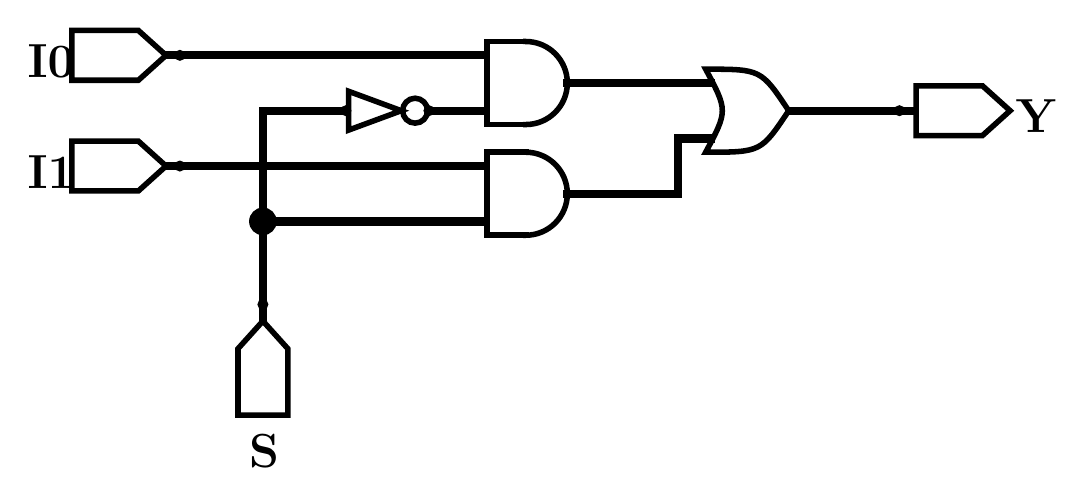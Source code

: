 % Important: If latex complains about unicode characters, please use "\usepackage[utf8x]{inputenc}" in your preamble
% You can change the size of the picture by putting it into the construct:
% 1) \resizebox{10cm}{!}{"below picture"} to scale horizontally to 10 cm
% 2) \resizebox{!}{15cm}{"below picture"} to scale vertically to 15 cm
% 3) \resizebox{10cm}{15cm}{"below picture"} a combination of above two
% It is not recomended to use the scale option of the tikzpicture environment.
\begin{tikzpicture}[x=1pt,y=-1pt,line cap=rect]
\def\logisimfontA#1{\fontfamily{cmr}{#1}} % Replaced by logisim, original font was "SansSerif"
\def\logisimfontB#1{\fontfamily{cmtt}{#1}} % Replaced by logisim, original font was "Monospaced"
\definecolor{custcol_0_0_0}{RGB}{0, 0, 0}
\definecolor{custcol_ff_ff_ff}{RGB}{255, 255, 255}
\draw [line width=3.0pt, custcol_0_0_0 ]  (280.0,35.0) -- (320.0,35.0) ;
\draw [line width=3.0pt, custcol_0_0_0 ]  (120.0,35.0) -- (90.0,35.0) -- (90.0,75.0) -- (90.0,105.0) ;
\draw [line width=3.0pt, custcol_0_0_0 ]  (150.0,35.0) -- (170.0,35.0) ;
\draw [line width=3.0pt, custcol_0_0_0 ]  (90.0,75.0) -- (170.0,75.0) ;
\fill [line width=3.0pt, custcol_0_0_0]  (90.0,75.0) ellipse (5.0 and 5.0 );
\draw [line width=3.0pt, custcol_0_0_0 ]  (55.0,55.0) -- (60.0,55.0) -- (170.0,55.0) ;
\draw [line width=2.0pt, custcol_0_0_0 ]  (45.0,64.0) -- (55.0,55.0) -- (45.0,46.0) -- (21.0,46.0) -- (21.0,64.0) -- cycle;

\logisimfontA{\fontsize{16pt}{16pt}\fontseries{bx}\selectfont\node[inner sep=0, outer sep=0, custcol_0_0_0, anchor=base west] at  (5.0,63.0)  {I1};}
\fill [line width=2.0pt, custcol_0_0_0]  (60.0,55.0) ellipse (2.0 and 2.0 );
\draw [line width=3.0pt, custcol_0_0_0 ]  (200.0,25.0) -- (250.0,25.0) -- (252.0,25.0) ;
\draw [line width=3.0pt, custcol_0_0_0 ]  (200.0,65.0) -- (240.0,65.0) -- (240.0,45.0) -- (250.0,45.0) -- (252.0,45.0) ;
\draw [line width=2.0pt, custcol_0_0_0 ]  (280.0,35.0) .. controls  (270.0,20.0)  ..  (250.0,20.0) .. controls  (258.0,35.0)  ..  (250.0,50.0) .. controls  (270.0,50.0)  ..  (280.0,35.0) -- cycle ;
\draw [line width=2.0pt, custcol_0_0_0 ]  (140.0,35.0) -- (121.0,28.0) -- (121.0,42.0) -- cycle;
\draw [line width=2.0pt, custcol_0_0_0]  (145.0,35.0) ellipse (4.5 and 4.5 );
\fill [line width=2.0pt, custcol_0_0_0]  (150.0,35.0) ellipse (2.0 and 2.0 );
\fill [line width=2.0pt, custcol_0_0_0]  (120.0,35.0) ellipse (2.0 and 2.0 );
\draw [line width=3.0pt, custcol_0_0_0 ]  (55.0,15.0) -- (60.0,15.0) -- (170.0,15.0) ;
\draw [line width=2.0pt, custcol_0_0_0 ]  (45.0,24.0) -- (55.0,15.0) -- (45.0,6.0) -- (21.0,6.0) -- (21.0,24.0) -- cycle;

\logisimfontA{\fontsize{16pt}{16pt}\fontseries{bx}\selectfont\node[inner sep=0, outer sep=0, custcol_0_0_0, anchor=base west] at  (5.0,23.0)  {I0};}
\fill [line width=2.0pt, custcol_0_0_0]  (60.0,15.0) ellipse (2.0 and 2.0 );
\draw [line width=3.0pt, custcol_0_0_0 ]  (324.0,35.0) -- (321.0,35.0) ;
\draw [line width=2.0pt, custcol_0_0_0 ]  (350.0,26.0) -- (360.0,35.0) -- (350.0,44.0) -- (326.0,44.0) -- (326.0,26.0) -- cycle;

\logisimfontA{\fontsize{16pt}{16pt}\fontseries{bx}\selectfont\node[inner sep=0, outer sep=0, custcol_0_0_0, anchor=base west] at  (362.0,43.0)  {Y};}
\fill [line width=2.0pt, custcol_0_0_0]  (320.0,35.0) ellipse (2.0 and 2.0 );
\draw [line width=2.0pt, custcol_0_0_0] (185.0,80.0) arc (90.0:-90.0:15.0 and 15.0 );
\draw [line width=2.0pt, custcol_0_0_0 ]  (185.0,50.0) -- (171.0,50.0) -- (171.0,80.0) -- (185.0,80.0) ;
\draw [line width=3.0pt, custcol_0_0_0 ]  (90.0,111.0) -- (90.0,106.0) ;
\draw [line width=2.0pt, custcol_0_0_0 ]  (99.0,121.0) -- (90.0,111.0) -- (81.0,121.0) -- (81.0,145.0) -- (99.0,145.0) -- cycle;

\logisimfontA{\fontsize{16pt}{16pt}\fontseries{bx}\selectfont\node[inner sep=0, outer sep=0, custcol_0_0_0, anchor=base west] at  (85.0,164.0)  {S};}
\fill [line width=2.0pt, custcol_0_0_0]  (90.0,105.0) ellipse (2.0 and 2.0 );
\draw [line width=2.0pt, custcol_0_0_0] (185.0,40.0) arc (90.0:-90.0:15.0 and 15.0 );
\draw [line width=2.0pt, custcol_0_0_0 ]  (185.0,10.0) -- (171.0,10.0) -- (171.0,40.0) -- (185.0,40.0) ;
\end{tikzpicture}

